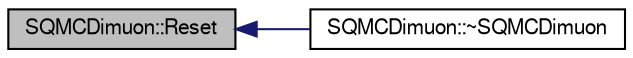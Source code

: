 digraph "SQMCDimuon::Reset"
{
  bgcolor="transparent";
  edge [fontname="FreeSans",fontsize="10",labelfontname="FreeSans",labelfontsize="10"];
  node [fontname="FreeSans",fontsize="10",shape=record];
  rankdir="LR";
  Node1 [label="SQMCDimuon::Reset",height=0.2,width=0.4,color="black", fillcolor="grey75", style="filled" fontcolor="black"];
  Node1 -> Node2 [dir="back",color="midnightblue",fontsize="10",style="solid",fontname="FreeSans"];
  Node2 [label="SQMCDimuon::~SQMCDimuon",height=0.2,width=0.4,color="black",URL="$d5/ddb/classSQMCDimuon.html#a293e6aec09b03952eaae2d30c9afaca7"];
}
